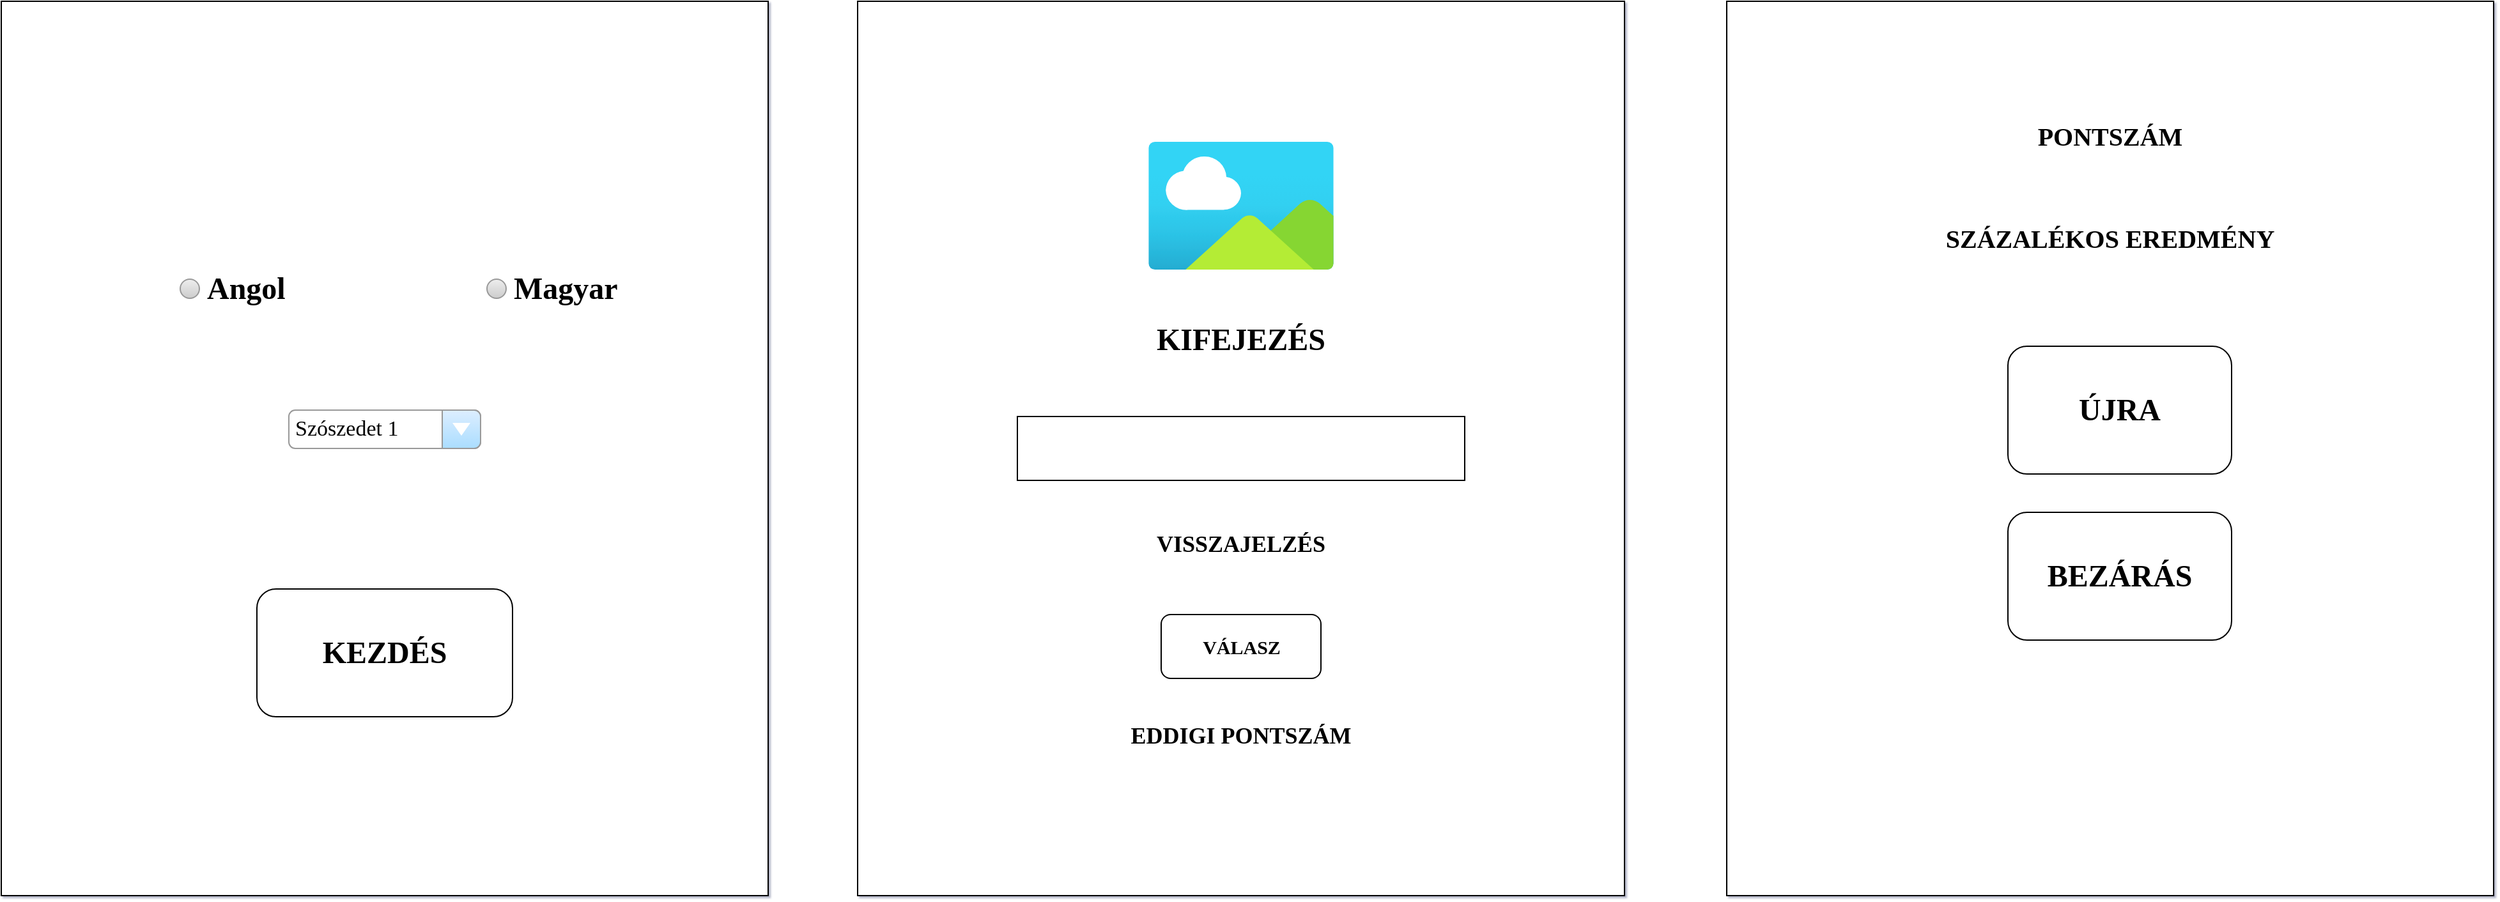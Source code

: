 <mxfile version="21.2.1" type="device">
  <diagram name="1 oldal" id="2FKkpB4FTDS06L09Pw6T">
    <mxGraphModel dx="1036" dy="623" grid="1" gridSize="10" guides="1" tooltips="1" connect="1" arrows="1" fold="1" page="1" pageScale="1" pageWidth="827" pageHeight="1169" background="#FFFFFF" math="0" shadow="1">
      <root>
        <mxCell id="0" />
        <mxCell id="1" parent="0" />
        <mxCell id="jF-k2RIkwj-LOC037KPD-17" value="" style="group" parent="1" vertex="1" connectable="0">
          <mxGeometry x="10" y="10" width="600" height="700" as="geometry" />
        </mxCell>
        <mxCell id="ELHWC-Rv0Xr6NGK9ePwf-1" value="" style="whiteSpace=wrap;html=1;fontFamily=Comic Sans MS;" parent="jF-k2RIkwj-LOC037KPD-17" vertex="1">
          <mxGeometry width="600" height="700" as="geometry" />
        </mxCell>
        <mxCell id="ELHWC-Rv0Xr6NGK9ePwf-2" value="Angol" style="shape=ellipse;fillColor=#eeeeee;strokeColor=#999999;gradientColor=#cccccc;html=1;align=left;spacingLeft=4;fontSize=24;fontColor=#000000;labelPosition=right;shadow=0;fontFamily=Comic Sans MS;fontStyle=1" parent="jF-k2RIkwj-LOC037KPD-17" vertex="1">
          <mxGeometry x="140" y="217.5" width="15" height="15" as="geometry" />
        </mxCell>
        <mxCell id="ELHWC-Rv0Xr6NGK9ePwf-3" value="Magyar" style="shape=ellipse;fillColor=#eeeeee;strokeColor=#999999;gradientColor=#cccccc;html=1;align=left;spacingLeft=4;fontSize=24;fontColor=#000000;labelPosition=right;shadow=0;fontStyle=1;fontFamily=Comic Sans MS;" parent="jF-k2RIkwj-LOC037KPD-17" vertex="1">
          <mxGeometry x="380" y="217.5" width="15" height="15" as="geometry" />
        </mxCell>
        <mxCell id="ELHWC-Rv0Xr6NGK9ePwf-5" value="KEZDÉS" style="rounded=1;whiteSpace=wrap;html=1;fontSize=24;fontFamily=Comic Sans MS;fontStyle=1" parent="jF-k2RIkwj-LOC037KPD-17" vertex="1">
          <mxGeometry x="200" y="460" width="200" height="100" as="geometry" />
        </mxCell>
        <mxCell id="jF-k2RIkwj-LOC037KPD-16" value="Szószedet 1" style="strokeWidth=1;shadow=0;dashed=0;align=center;html=1;shape=mxgraph.mockup.forms.comboBox;strokeColor=#999999;fillColor=#ddeeff;align=left;fillColor2=#aaddff;mainText=;fontColor=#000000;fontSize=17;spacingLeft=3;fontFamily=Comic Sans MS;labelBackgroundColor=none;" parent="jF-k2RIkwj-LOC037KPD-17" vertex="1">
          <mxGeometry x="225" y="320" width="150" height="30" as="geometry" />
        </mxCell>
        <mxCell id="jF-k2RIkwj-LOC037KPD-18" value="" style="group" parent="1" vertex="1" connectable="0">
          <mxGeometry x="680" y="10" width="600" height="700" as="geometry" />
        </mxCell>
        <mxCell id="kOocS8xyHijI4DiGpe89-8" value="" style="whiteSpace=wrap;html=1;fontFamily=Comic Sans MS;" parent="jF-k2RIkwj-LOC037KPD-18" vertex="1">
          <mxGeometry width="600" height="700" as="geometry" />
        </mxCell>
        <mxCell id="kOocS8xyHijI4DiGpe89-12" value="KIFEJEZÉS" style="text;html=1;fillColor=none;align=center;verticalAlign=middle;whiteSpace=wrap;rounded=0;fontSize=24;fontFamily=Comic Sans MS;fontStyle=1;shadow=0;" parent="jF-k2RIkwj-LOC037KPD-18" vertex="1">
          <mxGeometry x="60" y="250" width="480" height="30" as="geometry" />
        </mxCell>
        <mxCell id="kOocS8xyHijI4DiGpe89-13" value="" style="image;aspect=fixed;html=1;points=[];align=center;fontSize=12;image=img/lib/azure2/general/Image.svg;fillColor=none;" parent="jF-k2RIkwj-LOC037KPD-18" vertex="1">
          <mxGeometry x="227.25" y="110" width="145.5" height="100" as="geometry" />
        </mxCell>
        <mxCell id="kOocS8xyHijI4DiGpe89-15" value="VÁLASZ" style="rounded=1;whiteSpace=wrap;html=1;fontFamily=Comic Sans MS;fontStyle=1;fontSize=15;fillColor=none;" parent="jF-k2RIkwj-LOC037KPD-18" vertex="1">
          <mxGeometry x="237.5" y="480" width="125" height="50" as="geometry" />
        </mxCell>
        <mxCell id="jF-k2RIkwj-LOC037KPD-1" value="VISSZAJELZÉS" style="text;html=1;fillColor=none;align=center;verticalAlign=middle;whiteSpace=wrap;rounded=0;fontSize=18;fontFamily=Comic Sans MS;fontStyle=1;shadow=0;" parent="jF-k2RIkwj-LOC037KPD-18" vertex="1">
          <mxGeometry x="60" y="410" width="480" height="30" as="geometry" />
        </mxCell>
        <mxCell id="jF-k2RIkwj-LOC037KPD-3" value="EDDIGI PONTSZÁM" style="text;html=1;fillColor=none;align=center;verticalAlign=middle;whiteSpace=wrap;rounded=0;fontSize=18;fontFamily=Comic Sans MS;fontStyle=1;shadow=0;" parent="jF-k2RIkwj-LOC037KPD-18" vertex="1">
          <mxGeometry x="60" y="560" width="480" height="30" as="geometry" />
        </mxCell>
        <mxCell id="jF-k2RIkwj-LOC037KPD-4" value="" style="rounded=0;whiteSpace=wrap;html=1;fillColor=none;" parent="jF-k2RIkwj-LOC037KPD-18" vertex="1">
          <mxGeometry x="125" y="325" width="350" height="50" as="geometry" />
        </mxCell>
        <mxCell id="jF-k2RIkwj-LOC037KPD-20" value="" style="group" parent="1" vertex="1" connectable="0">
          <mxGeometry x="1360" y="10" width="600" height="700" as="geometry" />
        </mxCell>
        <mxCell id="kOocS8xyHijI4DiGpe89-17" value="" style="whiteSpace=wrap;html=1;fontFamily=Comic Sans MS;" parent="jF-k2RIkwj-LOC037KPD-20" vertex="1">
          <mxGeometry width="600" height="700" as="geometry" />
        </mxCell>
        <mxCell id="kOocS8xyHijI4DiGpe89-18" value="BEZÁRÁS" style="rounded=1;whiteSpace=wrap;html=1;fontSize=24;fontFamily=Comic Sans MS;fontStyle=1" parent="jF-k2RIkwj-LOC037KPD-20" vertex="1">
          <mxGeometry x="220" y="400" width="175" height="100" as="geometry" />
        </mxCell>
        <mxCell id="kOocS8xyHijI4DiGpe89-19" value="ÚJRA" style="rounded=1;whiteSpace=wrap;html=1;fontSize=24;fontFamily=Comic Sans MS;fontStyle=1" parent="jF-k2RIkwj-LOC037KPD-20" vertex="1">
          <mxGeometry x="220" y="270" width="175" height="100" as="geometry" />
        </mxCell>
        <mxCell id="kOocS8xyHijI4DiGpe89-21" value="PONTSZÁM" style="text;html=1;strokeColor=none;fillColor=none;align=center;verticalAlign=middle;whiteSpace=wrap;rounded=0;fontFamily=Comic Sans MS;fontStyle=1;fontSize=20;" parent="jF-k2RIkwj-LOC037KPD-20" vertex="1">
          <mxGeometry x="170" y="90" width="260" height="30" as="geometry" />
        </mxCell>
        <mxCell id="jF-k2RIkwj-LOC037KPD-19" value="SZÁZALÉKOS EREDMÉNY" style="text;html=1;strokeColor=none;fillColor=none;align=center;verticalAlign=middle;whiteSpace=wrap;rounded=0;fontFamily=Comic Sans MS;fontStyle=1;fontSize=20;" parent="jF-k2RIkwj-LOC037KPD-20" vertex="1">
          <mxGeometry x="145" y="170" width="310" height="30" as="geometry" />
        </mxCell>
      </root>
    </mxGraphModel>
  </diagram>
</mxfile>

